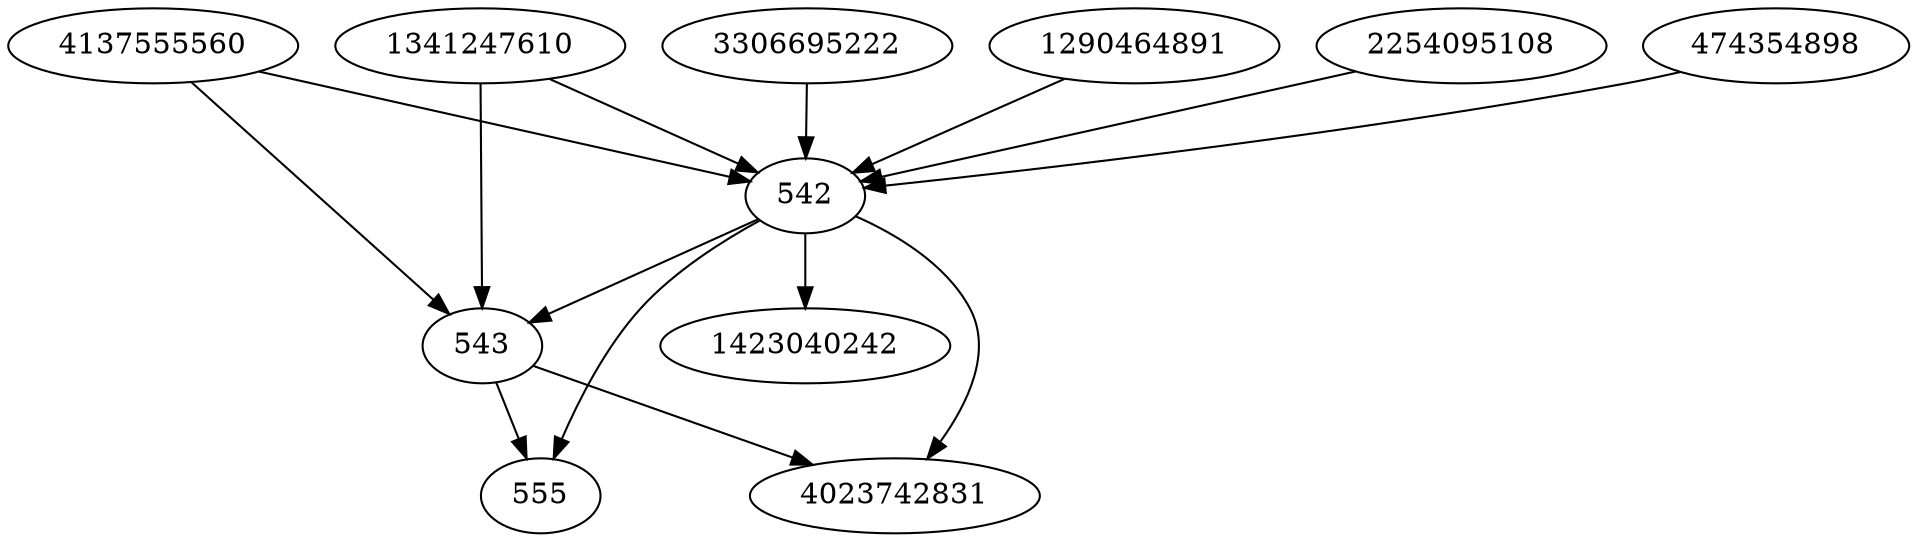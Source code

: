 strict digraph  {
2254095108;
4137555560;
555;
4023742831;
474354898;
1423040242;
3306695222;
1341247610;
1290464891;
542;
543;
2254095108 -> 542;
4137555560 -> 542;
4137555560 -> 543;
474354898 -> 542;
3306695222 -> 542;
1341247610 -> 542;
1341247610 -> 543;
1290464891 -> 542;
542 -> 4023742831;
542 -> 543;
542 -> 555;
542 -> 1423040242;
543 -> 4023742831;
543 -> 555;
}
